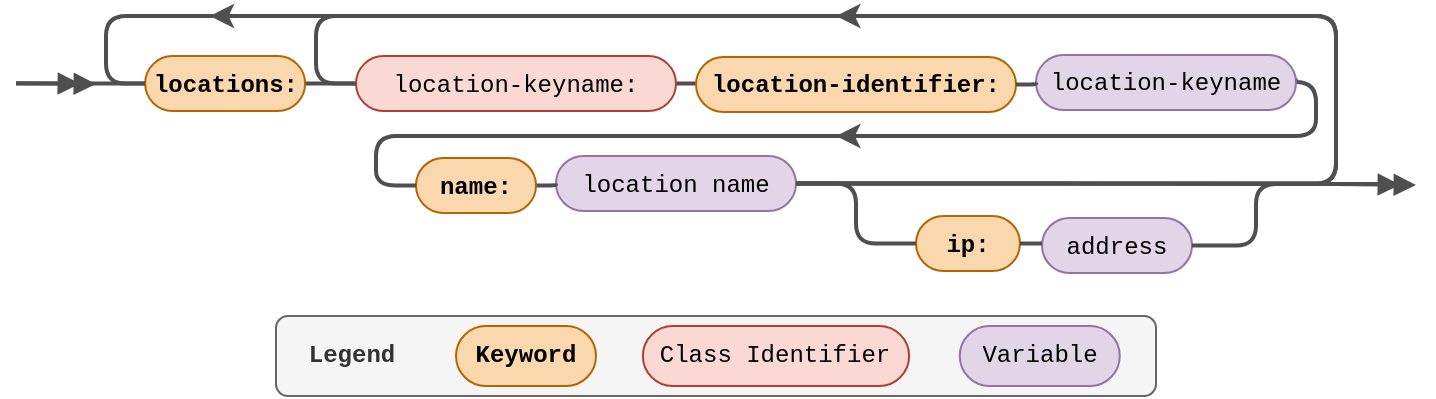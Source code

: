 <mxfile version="21.4.0" type="device">
  <diagram name="Page-1" id="bEtYPRKD9bZJMX1dU_jv">
    <mxGraphModel dx="819" dy="495" grid="1" gridSize="10" guides="1" tooltips="1" connect="1" arrows="1" fold="1" page="1" pageScale="1" pageWidth="850" pageHeight="1100" math="0" shadow="0">
      <root>
        <mxCell id="0" />
        <mxCell id="1" parent="0" />
        <mxCell id="KEMW6SLpUEOluqxyM7wa-51" value="" style="group" parent="1" vertex="1" connectable="0">
          <mxGeometry x="160" y="250" width="440" height="40" as="geometry" />
        </mxCell>
        <mxCell id="KEMW6SLpUEOluqxyM7wa-52" value="&lt;b&gt;&amp;nbsp; Legend&lt;/b&gt;" style="text;html=1;align=left;verticalAlign=middle;whiteSpace=wrap;rounded=1;fontFamily=Courier New;perimeterSpacing=6;shadow=0;fillColor=#f5f5f5;fontColor=#333333;strokeColor=#666666;" parent="KEMW6SLpUEOluqxyM7wa-51" vertex="1">
          <mxGeometry width="440" height="40" as="geometry" />
        </mxCell>
        <mxCell id="KEMW6SLpUEOluqxyM7wa-53" value="Keyword" style="rounded=1;whiteSpace=wrap;html=1;fillColor=#fad7ac;strokeColor=#b46504;arcSize=50;fontStyle=1;fontFamily=Courier New;perimeterSpacing=6;shadow=0;" parent="KEMW6SLpUEOluqxyM7wa-51" vertex="1">
          <mxGeometry x="90" y="5" width="70" height="30" as="geometry" />
        </mxCell>
        <mxCell id="KEMW6SLpUEOluqxyM7wa-54" value="&lt;span style=&quot;font-weight: 400;&quot;&gt;Class Identifier&lt;/span&gt;" style="rounded=1;whiteSpace=wrap;html=1;fillColor=#fad9d5;strokeColor=#ae4132;arcSize=50;fontStyle=1;fontFamily=Courier New;perimeterSpacing=6;shadow=0;" parent="KEMW6SLpUEOluqxyM7wa-51" vertex="1">
          <mxGeometry x="183.44" y="5" width="133.12" height="30" as="geometry" />
        </mxCell>
        <mxCell id="KEMW6SLpUEOluqxyM7wa-55" value="&lt;span style=&quot;font-weight: normal;&quot;&gt;Variable&lt;/span&gt;" style="rounded=1;whiteSpace=wrap;html=1;fillColor=#e1d5e7;strokeColor=#9673a6;arcSize=50;fontStyle=1;fontFamily=Courier New;perimeterSpacing=6;shadow=0;" parent="KEMW6SLpUEOluqxyM7wa-51" vertex="1">
          <mxGeometry x="341.88" y="5" width="80" height="30" as="geometry" />
        </mxCell>
        <mxCell id="MauK7lyqmDnbx4bMOs45-2" style="edgeStyle=orthogonalEdgeStyle;shape=connector;rounded=1;orthogonalLoop=1;jettySize=auto;html=1;exitX=1;exitY=0.5;exitDx=0;exitDy=0;entryX=0;entryY=0.5;entryDx=0;entryDy=0;labelBackgroundColor=default;strokeColor=#4F4F4F;strokeWidth=2;fontFamily=Helvetica;fontSize=12;fontColor=default;endArrow=none;endFill=0;" edge="1" parent="1" source="KEMW6SLpUEOluqxyM7wa-8" target="KEMW6SLpUEOluqxyM7wa-9">
          <mxGeometry relative="1" as="geometry" />
        </mxCell>
        <mxCell id="MauK7lyqmDnbx4bMOs45-21" style="edgeStyle=orthogonalEdgeStyle;shape=connector;rounded=1;orthogonalLoop=1;jettySize=auto;html=1;exitX=0;exitY=0.5;exitDx=0;exitDy=0;labelBackgroundColor=default;strokeColor=#4F4F4F;strokeWidth=2;fontFamily=Helvetica;fontSize=12;fontColor=default;endArrow=none;endFill=0;" edge="1" parent="1" source="KEMW6SLpUEOluqxyM7wa-8">
          <mxGeometry relative="1" as="geometry">
            <mxPoint x="30" y="133.8" as="targetPoint" />
          </mxGeometry>
        </mxCell>
        <mxCell id="KEMW6SLpUEOluqxyM7wa-8" value="&lt;p&gt;&lt;font face=&quot;Courier New&quot;&gt;locations:&lt;/font&gt;&lt;/p&gt;" style="rounded=1;whiteSpace=wrap;html=1;arcSize=50;fillColor=#fad7ac;strokeColor=#b46504;fontStyle=1" parent="1" vertex="1">
          <mxGeometry x="94.57" y="120.03" width="80" height="27.5" as="geometry" />
        </mxCell>
        <mxCell id="MauK7lyqmDnbx4bMOs45-19" style="edgeStyle=orthogonalEdgeStyle;shape=connector;rounded=1;orthogonalLoop=1;jettySize=auto;html=1;exitX=1;exitY=0.5;exitDx=0;exitDy=0;entryX=0;entryY=0.5;entryDx=0;entryDy=0;labelBackgroundColor=default;strokeColor=#4F4F4F;strokeWidth=2;fontFamily=Helvetica;fontSize=12;fontColor=default;endArrow=none;endFill=0;" edge="1" parent="1" source="KEMW6SLpUEOluqxyM7wa-9" target="MauK7lyqmDnbx4bMOs45-9">
          <mxGeometry relative="1" as="geometry" />
        </mxCell>
        <mxCell id="KEMW6SLpUEOluqxyM7wa-9" value="&lt;p&gt;&lt;font face=&quot;Courier New&quot;&gt;&lt;span style=&quot;font-weight: normal;&quot;&gt;location-keyname:&lt;/span&gt;&lt;/font&gt;&lt;/p&gt;" style="rounded=1;whiteSpace=wrap;html=1;arcSize=50;fillColor=#fad9d5;strokeColor=#ae4132;fontStyle=1" parent="1" vertex="1">
          <mxGeometry x="200" y="120.03" width="160" height="27.5" as="geometry" />
        </mxCell>
        <mxCell id="KEMW6SLpUEOluqxyM7wa-11" value="" style="edgeStyle=orthogonalEdgeStyle;shape=connector;rounded=1;orthogonalLoop=1;jettySize=auto;html=1;labelBackgroundColor=default;strokeColor=#4F4F4F;strokeWidth=2;fontFamily=Helvetica;fontSize=12;fontColor=default;endArrow=none;endFill=0;" parent="1" edge="1">
          <mxGeometry relative="1" as="geometry">
            <mxPoint x="180" y="134" as="sourcePoint" />
            <mxPoint x="180" y="134" as="targetPoint" />
            <Array as="points">
              <mxPoint x="180" y="134" />
              <mxPoint x="180" y="134" />
            </Array>
          </mxGeometry>
        </mxCell>
        <mxCell id="KEMW6SLpUEOluqxyM7wa-38" value="" style="endArrow=doubleBlock;html=1;rounded=1;labelBackgroundColor=default;strokeColor=#4F4F4F;strokeWidth=2;fontFamily=Helvetica;fontSize=12;fontColor=default;shape=connector;endFill=1;" parent="1" edge="1">
          <mxGeometry width="50" height="50" relative="1" as="geometry">
            <mxPoint x="30.0" y="133.59" as="sourcePoint" />
            <mxPoint x="70" y="133.98" as="targetPoint" />
          </mxGeometry>
        </mxCell>
        <mxCell id="MauK7lyqmDnbx4bMOs45-4" value="" style="group" vertex="1" connectable="0" parent="1">
          <mxGeometry x="230" y="170.0" width="190" height="28.5" as="geometry" />
        </mxCell>
        <mxCell id="MauK7lyqmDnbx4bMOs45-10" style="edgeStyle=orthogonalEdgeStyle;shape=connector;rounded=1;orthogonalLoop=1;jettySize=auto;html=1;exitX=1;exitY=0.5;exitDx=0;exitDy=0;labelBackgroundColor=default;strokeColor=#4F4F4F;strokeWidth=2;fontFamily=Helvetica;fontSize=12;fontColor=default;endArrow=none;endFill=0;" edge="1" parent="MauK7lyqmDnbx4bMOs45-4" source="KEMW6SLpUEOluqxyM7wa-14">
          <mxGeometry relative="1" as="geometry">
            <mxPoint x="470" y="14.0" as="targetPoint" />
          </mxGeometry>
        </mxCell>
        <mxCell id="KEMW6SLpUEOluqxyM7wa-14" value="&lt;p&gt;&lt;font face=&quot;Courier New&quot;&gt;&lt;span style=&quot;font-weight: normal;&quot;&gt;location name&lt;/span&gt;&lt;/font&gt;&lt;/p&gt;" style="rounded=1;whiteSpace=wrap;html=1;arcSize=50;fillColor=#e1d5e7;strokeColor=#9673a6;fontStyle=1" parent="MauK7lyqmDnbx4bMOs45-4" vertex="1">
          <mxGeometry x="70" width="120" height="27.5" as="geometry" />
        </mxCell>
        <mxCell id="KEMW6SLpUEOluqxyM7wa-15" style="edgeStyle=orthogonalEdgeStyle;shape=connector;rounded=1;orthogonalLoop=1;jettySize=auto;html=1;exitX=1;exitY=0.5;exitDx=0;exitDy=0;entryX=0;entryY=0.5;entryDx=0;entryDy=0;labelBackgroundColor=default;strokeColor=#4F4F4F;strokeWidth=2;fontFamily=Helvetica;fontSize=12;fontColor=default;endArrow=none;endFill=0;" parent="MauK7lyqmDnbx4bMOs45-4" source="KEMW6SLpUEOluqxyM7wa-16" target="KEMW6SLpUEOluqxyM7wa-14" edge="1">
          <mxGeometry relative="1" as="geometry" />
        </mxCell>
        <mxCell id="KEMW6SLpUEOluqxyM7wa-16" value="&lt;p&gt;&lt;font face=&quot;Courier New&quot;&gt;name:&lt;/font&gt;&lt;/p&gt;" style="rounded=1;whiteSpace=wrap;html=1;arcSize=50;fillColor=#fad7ac;strokeColor=#b46504;fontStyle=1" parent="MauK7lyqmDnbx4bMOs45-4" vertex="1">
          <mxGeometry y="1" width="60" height="27.5" as="geometry" />
        </mxCell>
        <mxCell id="MauK7lyqmDnbx4bMOs45-5" value="" style="group" vertex="1" connectable="0" parent="1">
          <mxGeometry x="480" y="200" width="138" height="28.5" as="geometry" />
        </mxCell>
        <mxCell id="0CUz0YX_aPWi5cBz1GWe-1" value="&lt;p&gt;&lt;font face=&quot;Courier New&quot;&gt;ip:&lt;/font&gt;&lt;/p&gt;" style="rounded=1;whiteSpace=wrap;html=1;arcSize=50;fillColor=#fad7ac;strokeColor=#b46504;fontStyle=1" parent="MauK7lyqmDnbx4bMOs45-5" vertex="1">
          <mxGeometry width="52" height="27.5" as="geometry" />
        </mxCell>
        <mxCell id="0CUz0YX_aPWi5cBz1GWe-2" value="&lt;p&gt;&lt;font face=&quot;Courier New&quot;&gt;&lt;span style=&quot;font-weight: normal;&quot;&gt;address&lt;/span&gt;&lt;/font&gt;&lt;/p&gt;" style="rounded=1;whiteSpace=wrap;html=1;arcSize=50;fillColor=#e1d5e7;strokeColor=#9673a6;fontStyle=1" parent="MauK7lyqmDnbx4bMOs45-5" vertex="1">
          <mxGeometry x="63" y="1" width="75" height="27.5" as="geometry" />
        </mxCell>
        <mxCell id="0CUz0YX_aPWi5cBz1GWe-9" style="edgeStyle=orthogonalEdgeStyle;shape=connector;rounded=1;jumpStyle=none;orthogonalLoop=1;jettySize=auto;html=1;exitX=1;exitY=0.5;exitDx=0;exitDy=0;entryX=0;entryY=0.5;entryDx=0;entryDy=0;labelBackgroundColor=default;strokeColor=#4F4F4F;strokeWidth=2;fontFamily=Helvetica;fontSize=12;fontColor=default;startArrow=none;startFill=0;endArrow=none;endFill=0;elbow=vertical;" parent="MauK7lyqmDnbx4bMOs45-5" source="0CUz0YX_aPWi5cBz1GWe-1" target="0CUz0YX_aPWi5cBz1GWe-2" edge="1">
          <mxGeometry relative="1" as="geometry" />
        </mxCell>
        <mxCell id="MauK7lyqmDnbx4bMOs45-6" value="" style="group" vertex="1" connectable="0" parent="1">
          <mxGeometry x="370" y="119.53" width="190" height="28.5" as="geometry" />
        </mxCell>
        <mxCell id="MauK7lyqmDnbx4bMOs45-9" value="&lt;p&gt;&lt;font face=&quot;Courier New&quot;&gt;location-identifier:&lt;/font&gt;&lt;/p&gt;" style="rounded=1;whiteSpace=wrap;html=1;arcSize=50;fillColor=#fad7ac;strokeColor=#b46504;fontStyle=1" vertex="1" parent="MauK7lyqmDnbx4bMOs45-6">
          <mxGeometry y="1" width="160" height="27.5" as="geometry" />
        </mxCell>
        <mxCell id="MauK7lyqmDnbx4bMOs45-17" style="edgeStyle=orthogonalEdgeStyle;shape=connector;rounded=1;orthogonalLoop=1;jettySize=auto;html=1;exitX=1;exitY=0.5;exitDx=0;exitDy=0;entryX=0;entryY=0.5;entryDx=0;entryDy=0;labelBackgroundColor=default;strokeColor=#4F4F4F;strokeWidth=2;fontFamily=Helvetica;fontSize=12;fontColor=default;endArrow=none;endFill=0;" edge="1" parent="1" source="MauK7lyqmDnbx4bMOs45-7" target="KEMW6SLpUEOluqxyM7wa-16">
          <mxGeometry relative="1" as="geometry">
            <Array as="points">
              <mxPoint x="650" y="131" />
              <mxPoint x="650" y="133" />
              <mxPoint x="680" y="133" />
              <mxPoint x="680" y="160" />
              <mxPoint x="210" y="160" />
              <mxPoint x="210" y="185" />
            </Array>
          </mxGeometry>
        </mxCell>
        <mxCell id="MauK7lyqmDnbx4bMOs45-7" value="&lt;p&gt;&lt;font face=&quot;Courier New&quot;&gt;&lt;span style=&quot;font-weight: normal;&quot;&gt;location-keyname&lt;/span&gt;&lt;/font&gt;&lt;/p&gt;" style="rounded=1;whiteSpace=wrap;html=1;arcSize=50;fillColor=#e1d5e7;strokeColor=#9673a6;fontStyle=1" vertex="1" parent="1">
          <mxGeometry x="540" y="119.53" width="130" height="27.5" as="geometry" />
        </mxCell>
        <mxCell id="MauK7lyqmDnbx4bMOs45-8" style="edgeStyle=orthogonalEdgeStyle;shape=connector;rounded=1;orthogonalLoop=1;jettySize=auto;html=1;exitX=1;exitY=0.5;exitDx=0;exitDy=0;entryX=0;entryY=0.5;entryDx=0;entryDy=0;labelBackgroundColor=default;strokeColor=#4F4F4F;strokeWidth=2;fontFamily=Helvetica;fontSize=12;fontColor=default;endArrow=none;endFill=0;" edge="1" parent="1" source="MauK7lyqmDnbx4bMOs45-9" target="MauK7lyqmDnbx4bMOs45-7">
          <mxGeometry relative="1" as="geometry" />
        </mxCell>
        <mxCell id="MauK7lyqmDnbx4bMOs45-11" style="edgeStyle=orthogonalEdgeStyle;shape=connector;rounded=1;orthogonalLoop=1;jettySize=auto;html=1;exitX=1;exitY=0.5;exitDx=0;exitDy=0;entryX=0;entryY=0.5;entryDx=0;entryDy=0;labelBackgroundColor=default;strokeColor=#4F4F4F;strokeWidth=2;fontFamily=Helvetica;fontSize=12;fontColor=default;endArrow=none;endFill=0;" edge="1" parent="1" source="KEMW6SLpUEOluqxyM7wa-14" target="0CUz0YX_aPWi5cBz1GWe-1">
          <mxGeometry relative="1" as="geometry" />
        </mxCell>
        <mxCell id="MauK7lyqmDnbx4bMOs45-16" style="edgeStyle=orthogonalEdgeStyle;shape=connector;rounded=1;orthogonalLoop=1;jettySize=auto;html=1;exitX=1;exitY=0.5;exitDx=0;exitDy=0;labelBackgroundColor=default;strokeColor=#4F4F4F;strokeWidth=2;fontFamily=Helvetica;fontSize=12;fontColor=default;endArrow=none;endFill=0;" edge="1" parent="1" source="0CUz0YX_aPWi5cBz1GWe-2">
          <mxGeometry relative="1" as="geometry">
            <mxPoint x="720" y="184" as="targetPoint" />
            <Array as="points">
              <mxPoint x="650" y="215" />
              <mxPoint x="650" y="184" />
            </Array>
          </mxGeometry>
        </mxCell>
        <mxCell id="MauK7lyqmDnbx4bMOs45-18" style="edgeStyle=orthogonalEdgeStyle;shape=connector;rounded=1;orthogonalLoop=1;jettySize=auto;html=1;exitX=1;exitY=0.5;exitDx=0;exitDy=0;entryX=0;entryY=0.5;entryDx=0;entryDy=0;labelBackgroundColor=default;strokeColor=#4F4F4F;strokeWidth=2;fontFamily=Helvetica;fontSize=12;fontColor=default;endArrow=none;endFill=0;" edge="1" parent="1" source="KEMW6SLpUEOluqxyM7wa-14" target="KEMW6SLpUEOluqxyM7wa-9">
          <mxGeometry relative="1" as="geometry">
            <Array as="points">
              <mxPoint x="690" y="184" />
              <mxPoint x="690" y="100" />
              <mxPoint x="180" y="100" />
              <mxPoint x="180" y="134" />
            </Array>
          </mxGeometry>
        </mxCell>
        <mxCell id="MauK7lyqmDnbx4bMOs45-20" style="edgeStyle=orthogonalEdgeStyle;shape=connector;rounded=1;orthogonalLoop=1;jettySize=auto;html=1;exitX=1;exitY=0.5;exitDx=0;exitDy=0;entryX=0;entryY=0.5;entryDx=0;entryDy=0;labelBackgroundColor=default;strokeColor=#4F4F4F;strokeWidth=2;fontFamily=Helvetica;fontSize=12;fontColor=default;endArrow=none;endFill=0;" edge="1" parent="1" source="KEMW6SLpUEOluqxyM7wa-14" target="KEMW6SLpUEOluqxyM7wa-8">
          <mxGeometry relative="1" as="geometry">
            <Array as="points">
              <mxPoint x="690" y="184" />
              <mxPoint x="690" y="100" />
              <mxPoint x="75" y="100" />
              <mxPoint x="75" y="134" />
            </Array>
          </mxGeometry>
        </mxCell>
        <mxCell id="MauK7lyqmDnbx4bMOs45-22" value="" style="endArrow=doubleBlock;html=1;rounded=1;labelBackgroundColor=default;strokeColor=#4F4F4F;strokeWidth=2;fontFamily=Helvetica;fontSize=12;fontColor=default;shape=connector;endFill=1;" edge="1" parent="1">
          <mxGeometry width="50" height="50" relative="1" as="geometry">
            <mxPoint x="690" y="184.05" as="sourcePoint" />
            <mxPoint x="730" y="184.44" as="targetPoint" />
          </mxGeometry>
        </mxCell>
        <mxCell id="MauK7lyqmDnbx4bMOs45-23" value="" style="endArrow=classic;html=1;rounded=1;labelBackgroundColor=default;strokeColor=#4F4F4F;strokeWidth=2;fontFamily=Helvetica;fontSize=12;fontColor=default;shape=connector;" edge="1" parent="1">
          <mxGeometry width="50" height="50" relative="1" as="geometry">
            <mxPoint x="450" y="160" as="sourcePoint" />
            <mxPoint x="440" y="160" as="targetPoint" />
          </mxGeometry>
        </mxCell>
        <mxCell id="MauK7lyqmDnbx4bMOs45-24" value="" style="endArrow=classic;html=1;rounded=1;labelBackgroundColor=default;strokeColor=#4F4F4F;strokeWidth=2;fontFamily=Helvetica;fontSize=12;fontColor=default;shape=connector;" edge="1" parent="1">
          <mxGeometry width="50" height="50" relative="1" as="geometry">
            <mxPoint x="450" y="100" as="sourcePoint" />
            <mxPoint x="440" y="100" as="targetPoint" />
          </mxGeometry>
        </mxCell>
        <mxCell id="MauK7lyqmDnbx4bMOs45-25" value="" style="endArrow=classic;html=1;rounded=1;labelBackgroundColor=default;strokeColor=#4F4F4F;strokeWidth=2;fontFamily=Helvetica;fontSize=12;fontColor=default;shape=connector;" edge="1" parent="1">
          <mxGeometry width="50" height="50" relative="1" as="geometry">
            <mxPoint x="142.29" y="100" as="sourcePoint" />
            <mxPoint x="126.86" y="100" as="targetPoint" />
          </mxGeometry>
        </mxCell>
      </root>
    </mxGraphModel>
  </diagram>
</mxfile>
